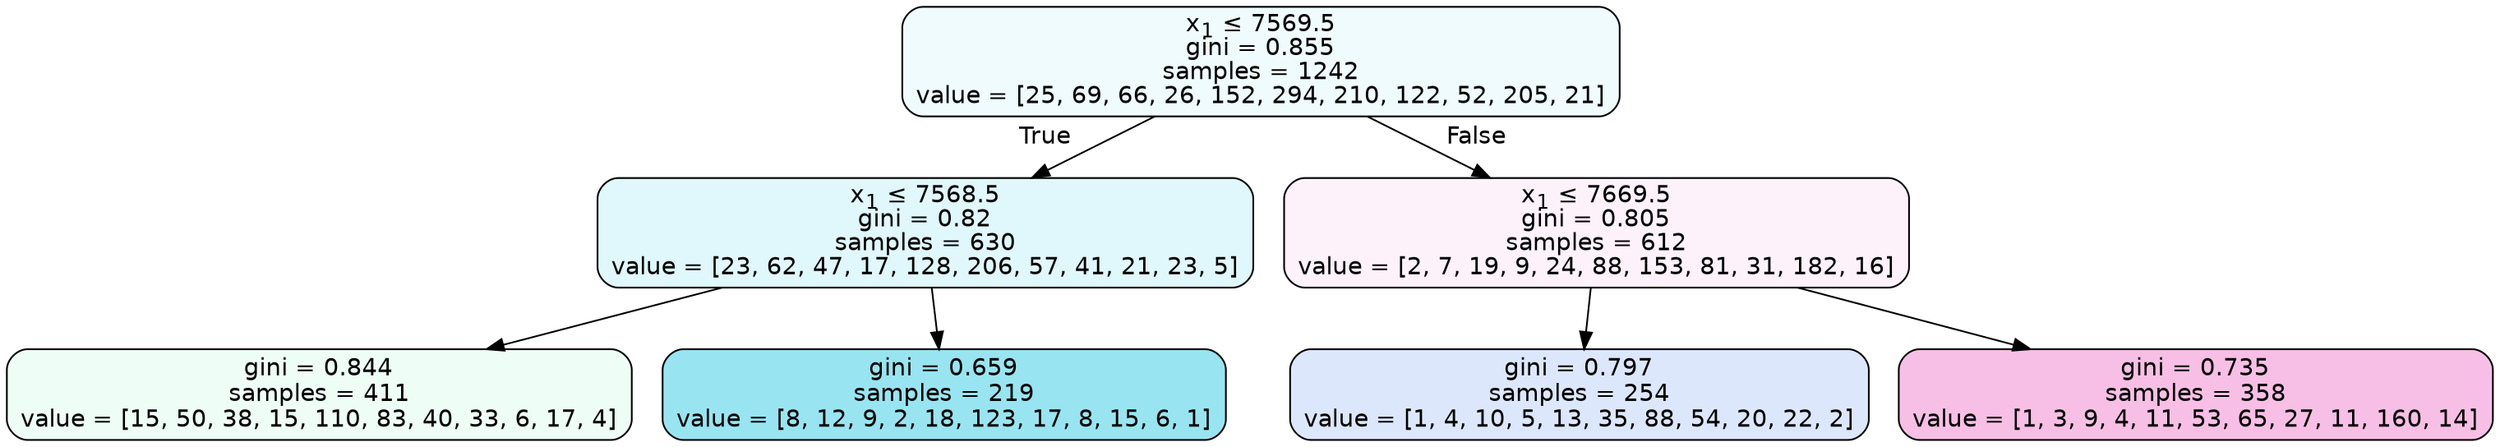 digraph Tree {
node [shape=box, style="filled, rounded", color="black", fontname="helvetica"] ;
edge [fontname="helvetica"] ;
0 [label=<x<SUB>1</SUB> &le; 7569.5<br/>gini = 0.855<br/>samples = 1242<br/>value = [25, 69, 66, 26, 152, 294, 210, 122, 52, 205, 21]>, fillcolor="#effbfd"] ;
1 [label=<x<SUB>1</SUB> &le; 7568.5<br/>gini = 0.82<br/>samples = 630<br/>value = [23, 62, 47, 17, 128, 206, 57, 41, 21, 23, 5]>, fillcolor="#e0f7fb"] ;
0 -> 1 [labeldistance=2.5, labelangle=45, headlabel="True"] ;
2 [label=<gini = 0.844<br/>samples = 411<br/>value = [15, 50, 38, 15, 110, 83, 40, 33, 6, 17, 4]>, fillcolor="#effdf7"] ;
1 -> 2 ;
3 [label=<gini = 0.659<br/>samples = 219<br/>value = [8, 12, 9, 2, 18, 123, 17, 8, 15, 6, 1]>, fillcolor="#98e5f1"] ;
1 -> 3 ;
4 [label=<x<SUB>1</SUB> &le; 7669.5<br/>gini = 0.805<br/>samples = 612<br/>value = [2, 7, 19, 9, 24, 88, 153, 81, 31, 182, 16]>, fillcolor="#fdf2fa"] ;
0 -> 4 [labeldistance=2.5, labelangle=-45, headlabel="False"] ;
5 [label=<gini = 0.797<br/>samples = 254<br/>value = [1, 4, 10, 5, 13, 35, 88, 54, 20, 22, 2]>, fillcolor="#dde7fb"] ;
4 -> 5 ;
6 [label=<gini = 0.735<br/>samples = 358<br/>value = [1, 3, 9, 4, 11, 53, 65, 27, 11, 160, 14]>, fillcolor="#f7bfe5"] ;
4 -> 6 ;
}
